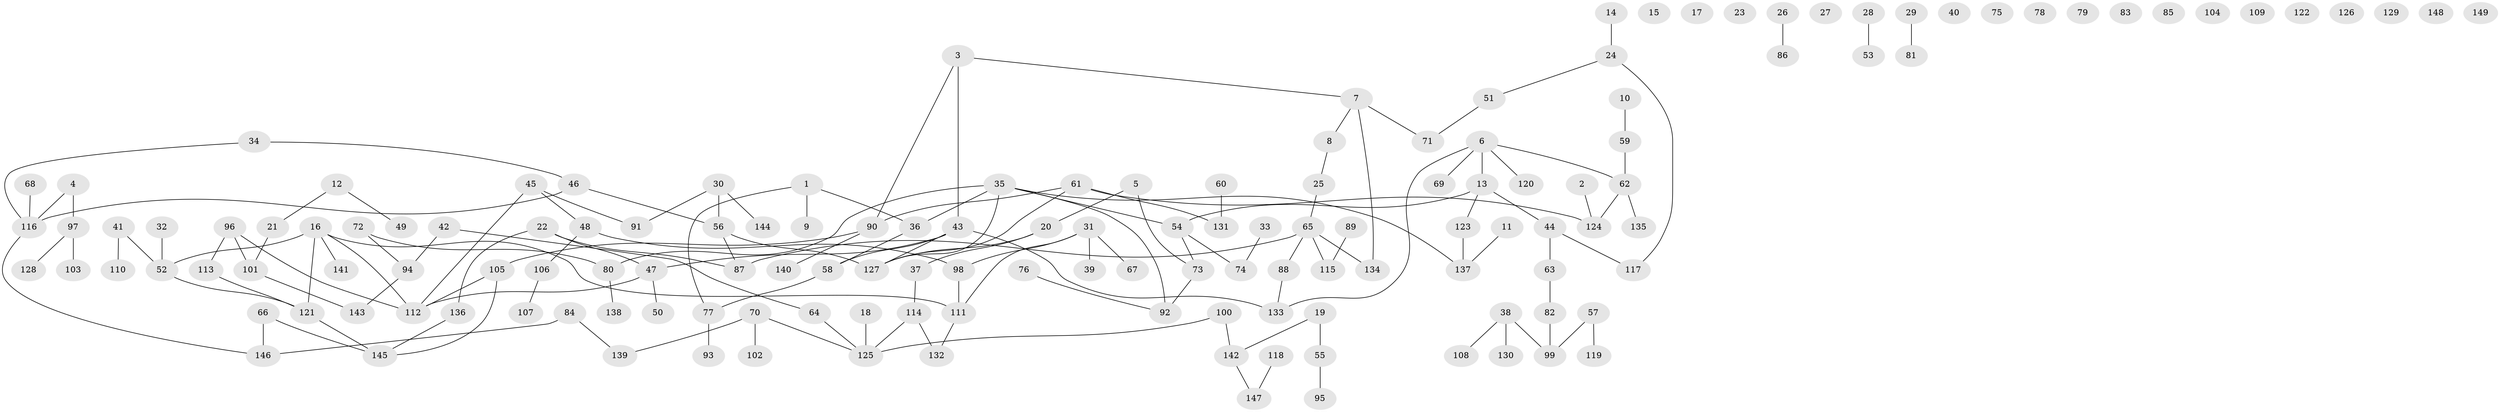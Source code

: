 // coarse degree distribution, {4: 0.058823529411764705, 2: 0.18627450980392157, 5: 0.049019607843137254, 3: 0.21568627450980393, 1: 0.23529411764705882, 6: 0.049019607843137254, 0: 0.19607843137254902, 7: 0.00980392156862745}
// Generated by graph-tools (version 1.1) at 2025/41/03/06/25 10:41:21]
// undirected, 149 vertices, 155 edges
graph export_dot {
graph [start="1"]
  node [color=gray90,style=filled];
  1;
  2;
  3;
  4;
  5;
  6;
  7;
  8;
  9;
  10;
  11;
  12;
  13;
  14;
  15;
  16;
  17;
  18;
  19;
  20;
  21;
  22;
  23;
  24;
  25;
  26;
  27;
  28;
  29;
  30;
  31;
  32;
  33;
  34;
  35;
  36;
  37;
  38;
  39;
  40;
  41;
  42;
  43;
  44;
  45;
  46;
  47;
  48;
  49;
  50;
  51;
  52;
  53;
  54;
  55;
  56;
  57;
  58;
  59;
  60;
  61;
  62;
  63;
  64;
  65;
  66;
  67;
  68;
  69;
  70;
  71;
  72;
  73;
  74;
  75;
  76;
  77;
  78;
  79;
  80;
  81;
  82;
  83;
  84;
  85;
  86;
  87;
  88;
  89;
  90;
  91;
  92;
  93;
  94;
  95;
  96;
  97;
  98;
  99;
  100;
  101;
  102;
  103;
  104;
  105;
  106;
  107;
  108;
  109;
  110;
  111;
  112;
  113;
  114;
  115;
  116;
  117;
  118;
  119;
  120;
  121;
  122;
  123;
  124;
  125;
  126;
  127;
  128;
  129;
  130;
  131;
  132;
  133;
  134;
  135;
  136;
  137;
  138;
  139;
  140;
  141;
  142;
  143;
  144;
  145;
  146;
  147;
  148;
  149;
  1 -- 9;
  1 -- 36;
  1 -- 77;
  2 -- 124;
  3 -- 7;
  3 -- 43;
  3 -- 90;
  4 -- 97;
  4 -- 116;
  5 -- 20;
  5 -- 73;
  6 -- 13;
  6 -- 62;
  6 -- 69;
  6 -- 120;
  6 -- 133;
  7 -- 8;
  7 -- 71;
  7 -- 134;
  8 -- 25;
  10 -- 59;
  11 -- 137;
  12 -- 21;
  12 -- 49;
  13 -- 44;
  13 -- 54;
  13 -- 123;
  14 -- 24;
  16 -- 52;
  16 -- 111;
  16 -- 112;
  16 -- 121;
  16 -- 141;
  18 -- 125;
  19 -- 55;
  19 -- 142;
  20 -- 37;
  20 -- 127;
  21 -- 101;
  22 -- 47;
  22 -- 87;
  22 -- 136;
  24 -- 51;
  24 -- 117;
  25 -- 65;
  26 -- 86;
  28 -- 53;
  29 -- 81;
  30 -- 56;
  30 -- 91;
  30 -- 144;
  31 -- 39;
  31 -- 67;
  31 -- 98;
  31 -- 111;
  32 -- 52;
  33 -- 74;
  34 -- 46;
  34 -- 116;
  35 -- 36;
  35 -- 54;
  35 -- 80;
  35 -- 92;
  35 -- 127;
  35 -- 137;
  36 -- 58;
  37 -- 114;
  38 -- 99;
  38 -- 108;
  38 -- 130;
  41 -- 52;
  41 -- 110;
  42 -- 64;
  42 -- 94;
  43 -- 47;
  43 -- 58;
  43 -- 127;
  43 -- 133;
  44 -- 63;
  44 -- 117;
  45 -- 48;
  45 -- 91;
  45 -- 112;
  46 -- 56;
  46 -- 116;
  47 -- 50;
  47 -- 112;
  48 -- 98;
  48 -- 106;
  51 -- 71;
  52 -- 121;
  54 -- 73;
  54 -- 74;
  55 -- 95;
  56 -- 87;
  56 -- 127;
  57 -- 99;
  57 -- 119;
  58 -- 77;
  59 -- 62;
  60 -- 131;
  61 -- 90;
  61 -- 124;
  61 -- 127;
  61 -- 131;
  62 -- 124;
  62 -- 135;
  63 -- 82;
  64 -- 125;
  65 -- 87;
  65 -- 88;
  65 -- 115;
  65 -- 134;
  66 -- 145;
  66 -- 146;
  68 -- 116;
  70 -- 102;
  70 -- 125;
  70 -- 139;
  72 -- 80;
  72 -- 94;
  73 -- 92;
  76 -- 92;
  77 -- 93;
  80 -- 138;
  82 -- 99;
  84 -- 139;
  84 -- 146;
  88 -- 133;
  89 -- 115;
  90 -- 105;
  90 -- 140;
  94 -- 143;
  96 -- 101;
  96 -- 112;
  96 -- 113;
  97 -- 103;
  97 -- 128;
  98 -- 111;
  100 -- 125;
  100 -- 142;
  101 -- 143;
  105 -- 112;
  105 -- 145;
  106 -- 107;
  111 -- 132;
  113 -- 121;
  114 -- 125;
  114 -- 132;
  116 -- 146;
  118 -- 147;
  121 -- 145;
  123 -- 137;
  136 -- 145;
  142 -- 147;
}
